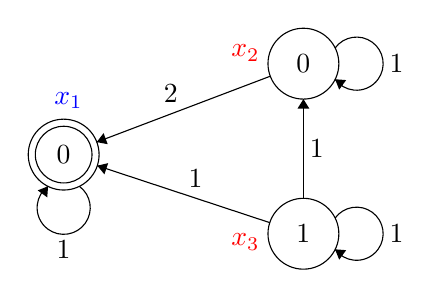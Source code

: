 \begin{tikzpicture}[scale=0.15]
\tikzstyle{every node}+=[inner sep=0pt]
\draw [blue] (5,-25) node {$x_1$};
\draw [red] (20,-21) node {$x_2$};
\draw [red] (20,-37) node {$x_3$};
\draw [black] (4.6,-29.6) circle (3);
\draw (4.6,-29.6) node {$0$};
\draw [black] (4.6,-29.6) circle (2.4);
\draw [black] (24.9,-21.9) circle (3);
\draw (24.9,-21.9) node {$0$};
\draw [black] (24.9,-36.3) circle (3);
\draw (24.9,-36.3) node {$1$};
\draw [black] (24.9,-33.3) -- (24.9,-24.9);
\fill [black] (24.9,-24.9) -- (24.4,-25.7) -- (25.4,-25.7);
\draw (25.4,-29.1) node [right] {$1$};
\draw [black] (27.58,-20.577) arc (144:-144:2.25);
\draw (32.15,-21.9) node [right] {$1$};
\fill [black] (27.58,-23.22) -- (27.93,-24.1) -- (28.52,-23.29);
\draw [black] (27.58,-34.977) arc (144:-144:2.25);
\draw (32.15,-36.3) node [right] {$1$};
\fill [black] (27.58,-37.62) -- (27.93,-38.5) -- (28.52,-37.69);
\draw [black] (22.1,-22.96) -- (7.4,-28.54);
\fill [black] (7.4,-28.54) -- (8.33,-28.72) -- (7.98,-27.78);
\draw (13.68,-25.22) node [above] {$2$};
\draw [black] (22.05,-35.36) -- (7.45,-30.54);
\fill [black] (7.45,-30.54) -- (8.05,-31.27) -- (8.37,-30.32);
\draw (15.76,-32.41) node [above] {$1$};
\draw [black] (5.923,-32.28) arc (54:-234:2.25);
\draw (4.6,-36.85) node [below] {$1$};
\fill [black] (3.28,-32.28) -- (2.4,-32.63) -- (3.21,-33.22);
\end{tikzpicture}


